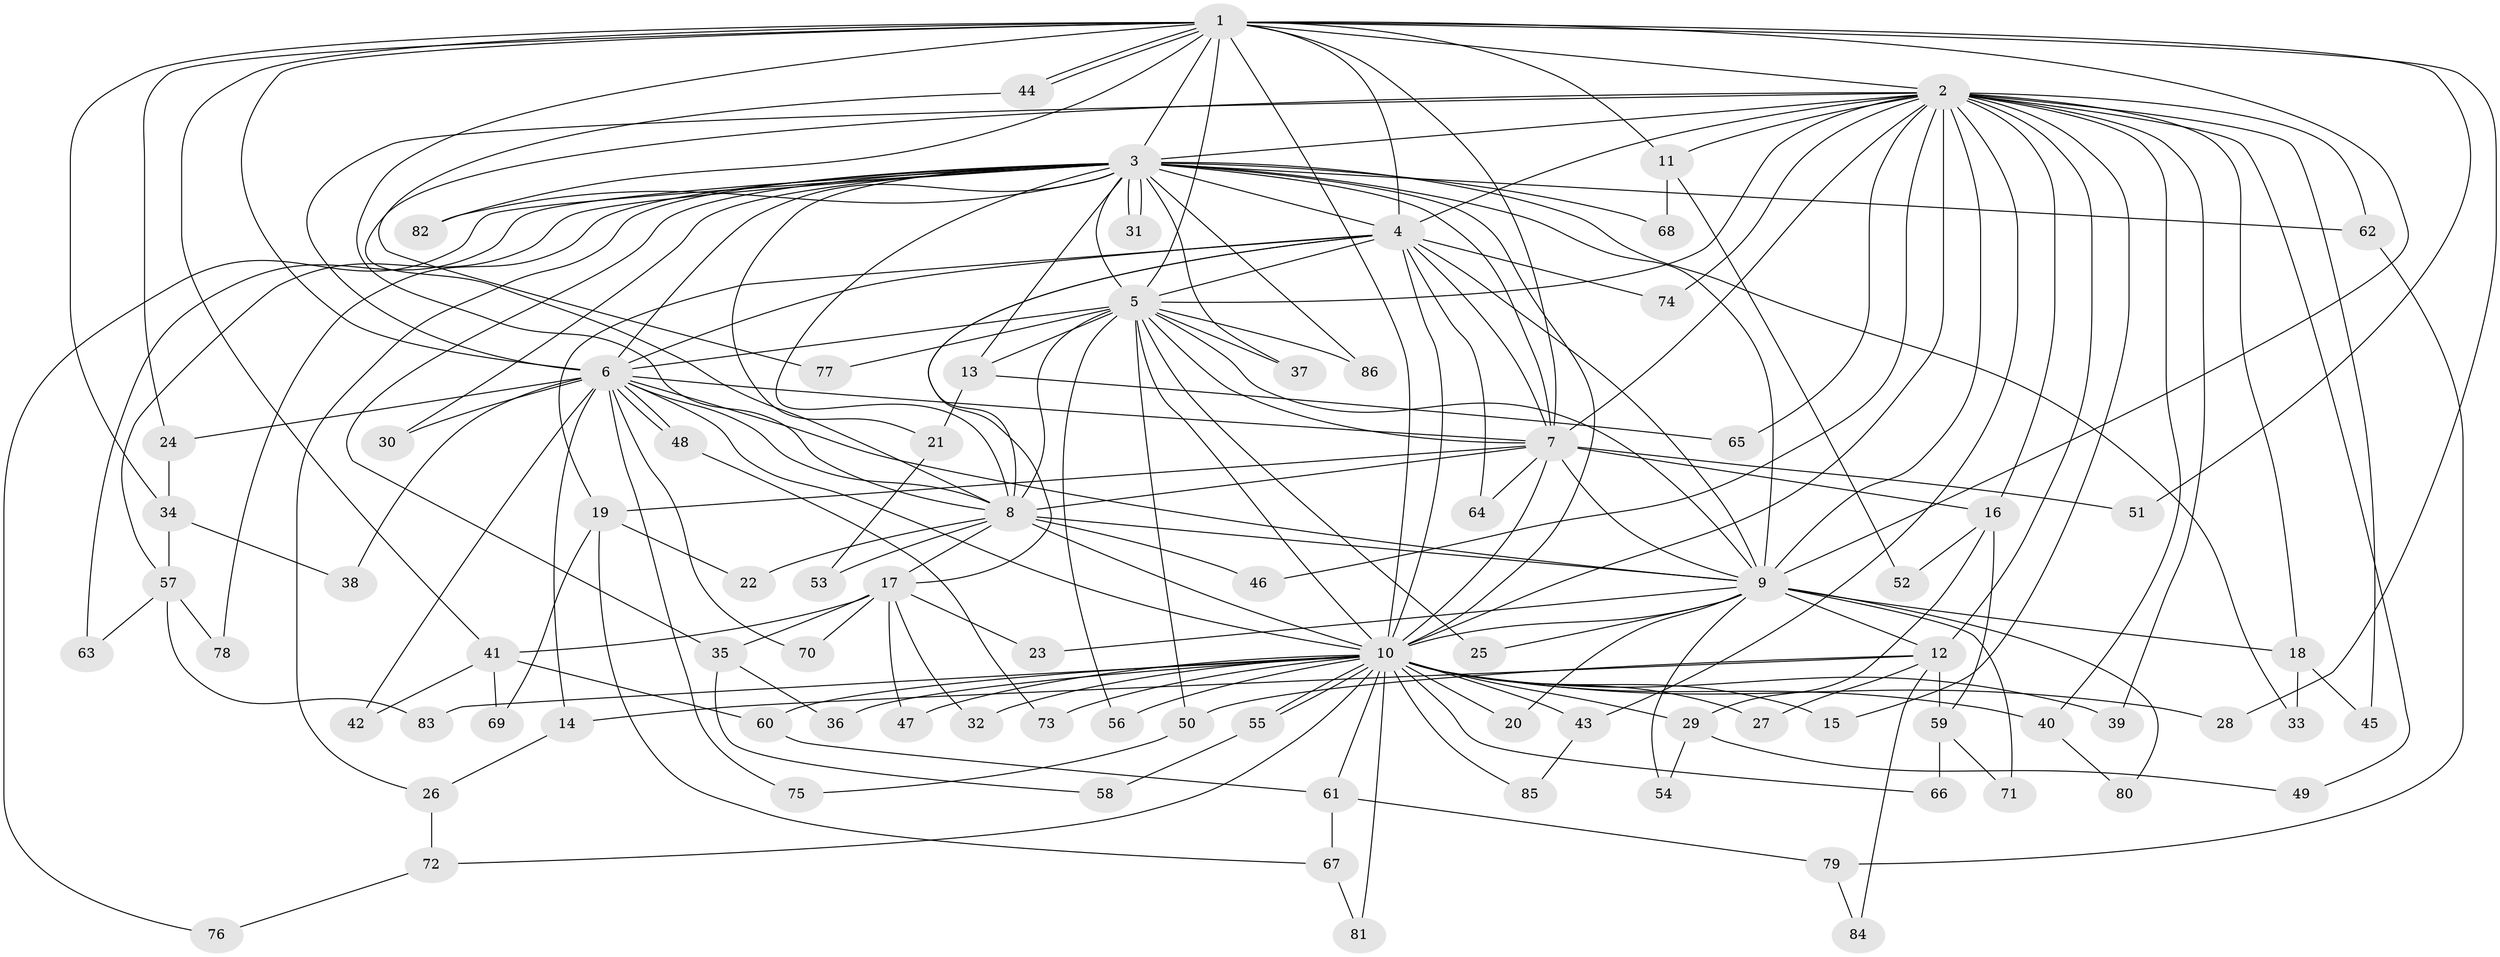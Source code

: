 // Generated by graph-tools (version 1.1) at 2025/10/02/27/25 16:10:56]
// undirected, 86 vertices, 197 edges
graph export_dot {
graph [start="1"]
  node [color=gray90,style=filled];
  1;
  2;
  3;
  4;
  5;
  6;
  7;
  8;
  9;
  10;
  11;
  12;
  13;
  14;
  15;
  16;
  17;
  18;
  19;
  20;
  21;
  22;
  23;
  24;
  25;
  26;
  27;
  28;
  29;
  30;
  31;
  32;
  33;
  34;
  35;
  36;
  37;
  38;
  39;
  40;
  41;
  42;
  43;
  44;
  45;
  46;
  47;
  48;
  49;
  50;
  51;
  52;
  53;
  54;
  55;
  56;
  57;
  58;
  59;
  60;
  61;
  62;
  63;
  64;
  65;
  66;
  67;
  68;
  69;
  70;
  71;
  72;
  73;
  74;
  75;
  76;
  77;
  78;
  79;
  80;
  81;
  82;
  83;
  84;
  85;
  86;
  1 -- 2;
  1 -- 3;
  1 -- 4;
  1 -- 5;
  1 -- 6;
  1 -- 7;
  1 -- 8;
  1 -- 9;
  1 -- 10;
  1 -- 11;
  1 -- 24;
  1 -- 28;
  1 -- 34;
  1 -- 41;
  1 -- 44;
  1 -- 44;
  1 -- 51;
  1 -- 82;
  2 -- 3;
  2 -- 4;
  2 -- 5;
  2 -- 6;
  2 -- 7;
  2 -- 8;
  2 -- 9;
  2 -- 10;
  2 -- 11;
  2 -- 12;
  2 -- 15;
  2 -- 16;
  2 -- 18;
  2 -- 39;
  2 -- 40;
  2 -- 43;
  2 -- 45;
  2 -- 46;
  2 -- 49;
  2 -- 62;
  2 -- 65;
  2 -- 74;
  3 -- 4;
  3 -- 5;
  3 -- 6;
  3 -- 7;
  3 -- 8;
  3 -- 9;
  3 -- 10;
  3 -- 13;
  3 -- 21;
  3 -- 26;
  3 -- 30;
  3 -- 31;
  3 -- 31;
  3 -- 33;
  3 -- 35;
  3 -- 37;
  3 -- 57;
  3 -- 62;
  3 -- 63;
  3 -- 68;
  3 -- 76;
  3 -- 78;
  3 -- 82;
  3 -- 86;
  4 -- 5;
  4 -- 6;
  4 -- 7;
  4 -- 8;
  4 -- 9;
  4 -- 10;
  4 -- 17;
  4 -- 19;
  4 -- 64;
  4 -- 74;
  5 -- 6;
  5 -- 7;
  5 -- 8;
  5 -- 9;
  5 -- 10;
  5 -- 13;
  5 -- 25;
  5 -- 37;
  5 -- 50;
  5 -- 56;
  5 -- 77;
  5 -- 86;
  6 -- 7;
  6 -- 8;
  6 -- 9;
  6 -- 10;
  6 -- 14;
  6 -- 24;
  6 -- 30;
  6 -- 38;
  6 -- 42;
  6 -- 48;
  6 -- 48;
  6 -- 70;
  6 -- 75;
  7 -- 8;
  7 -- 9;
  7 -- 10;
  7 -- 16;
  7 -- 19;
  7 -- 51;
  7 -- 64;
  8 -- 9;
  8 -- 10;
  8 -- 17;
  8 -- 22;
  8 -- 46;
  8 -- 53;
  9 -- 10;
  9 -- 12;
  9 -- 18;
  9 -- 20;
  9 -- 23;
  9 -- 25;
  9 -- 54;
  9 -- 71;
  9 -- 80;
  10 -- 15;
  10 -- 20;
  10 -- 27;
  10 -- 28;
  10 -- 29;
  10 -- 32;
  10 -- 36;
  10 -- 39;
  10 -- 40;
  10 -- 43;
  10 -- 47;
  10 -- 55;
  10 -- 55;
  10 -- 56;
  10 -- 60;
  10 -- 61;
  10 -- 66;
  10 -- 72;
  10 -- 73;
  10 -- 81;
  10 -- 83;
  10 -- 85;
  11 -- 52;
  11 -- 68;
  12 -- 14;
  12 -- 27;
  12 -- 50;
  12 -- 59;
  12 -- 84;
  13 -- 21;
  13 -- 65;
  14 -- 26;
  16 -- 29;
  16 -- 52;
  16 -- 59;
  17 -- 23;
  17 -- 32;
  17 -- 35;
  17 -- 41;
  17 -- 47;
  17 -- 70;
  18 -- 33;
  18 -- 45;
  19 -- 22;
  19 -- 67;
  19 -- 69;
  21 -- 53;
  24 -- 34;
  26 -- 72;
  29 -- 49;
  29 -- 54;
  34 -- 38;
  34 -- 57;
  35 -- 36;
  35 -- 58;
  40 -- 80;
  41 -- 42;
  41 -- 60;
  41 -- 69;
  43 -- 85;
  44 -- 77;
  48 -- 73;
  50 -- 75;
  55 -- 58;
  57 -- 63;
  57 -- 78;
  57 -- 83;
  59 -- 66;
  59 -- 71;
  60 -- 61;
  61 -- 67;
  61 -- 79;
  62 -- 79;
  67 -- 81;
  72 -- 76;
  79 -- 84;
}
